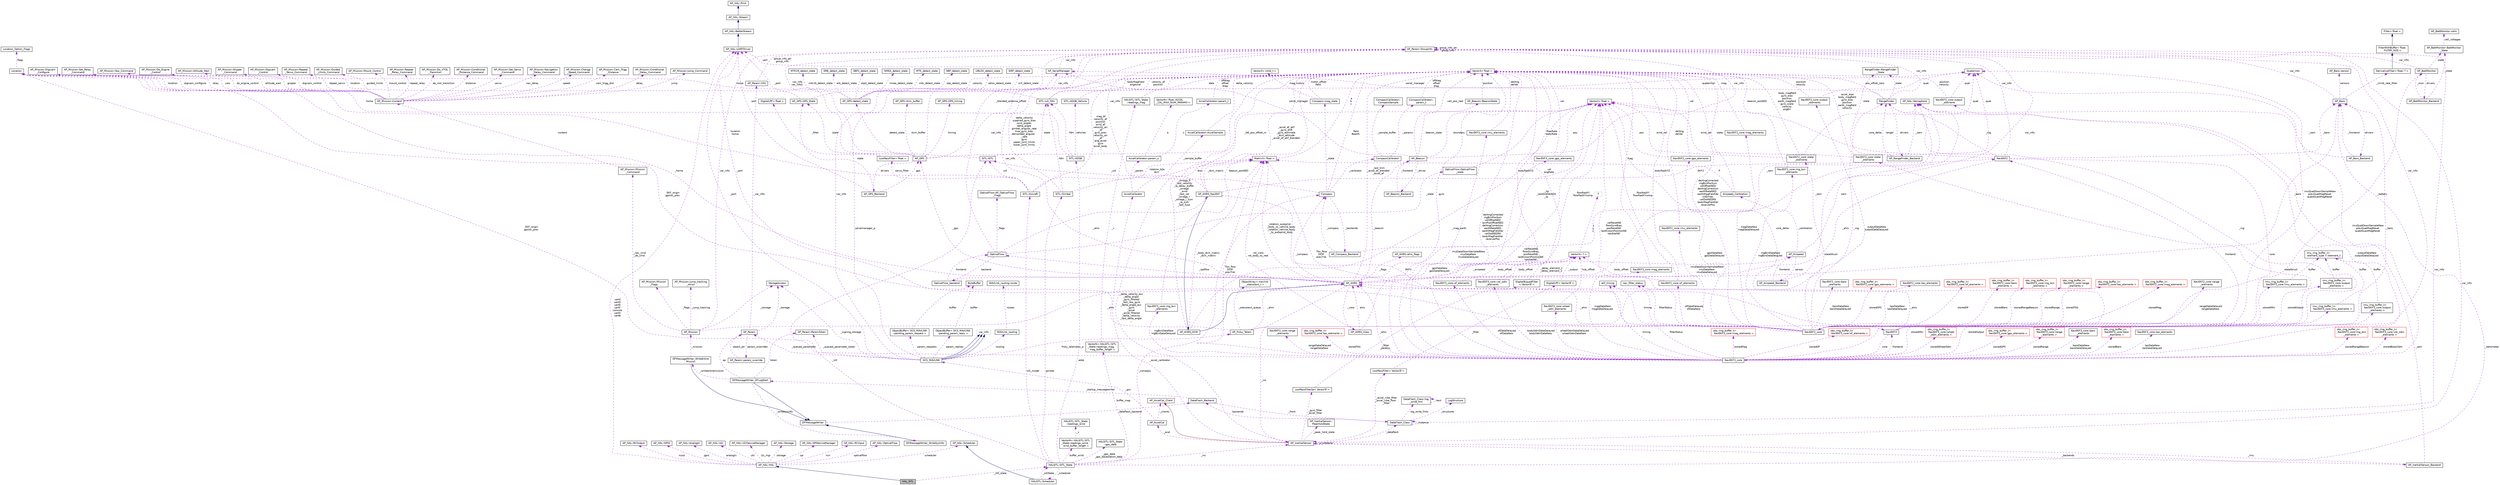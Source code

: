 digraph "HAL_SITL"
{
 // INTERACTIVE_SVG=YES
  edge [fontname="Helvetica",fontsize="10",labelfontname="Helvetica",labelfontsize="10"];
  node [fontname="Helvetica",fontsize="10",shape=record];
  Node1 [label="HAL_SITL",height=0.2,width=0.4,color="black", fillcolor="grey75", style="filled", fontcolor="black"];
  Node2 -> Node1 [dir="back",color="midnightblue",fontsize="10",style="solid",fontname="Helvetica"];
  Node2 [label="AP_HAL::HAL",height=0.2,width=0.4,color="black", fillcolor="white", style="filled",URL="$classAP__HAL_1_1HAL.html"];
  Node3 -> Node2 [dir="back",color="darkorchid3",fontsize="10",style="dashed",label=" util" ,fontname="Helvetica"];
  Node3 [label="AP_HAL::Util",height=0.2,width=0.4,color="black", fillcolor="white", style="filled",URL="$classAP__HAL_1_1Util.html"];
  Node4 -> Node2 [dir="back",color="darkorchid3",fontsize="10",style="dashed",label=" rcin" ,fontname="Helvetica"];
  Node4 [label="AP_HAL::RCInput",height=0.2,width=0.4,color="black", fillcolor="white", style="filled",URL="$classAP__HAL_1_1RCInput.html"];
  Node5 -> Node2 [dir="back",color="darkorchid3",fontsize="10",style="dashed",label=" opticalflow" ,fontname="Helvetica"];
  Node5 [label="AP_HAL::OpticalFlow",height=0.2,width=0.4,color="black", fillcolor="white", style="filled",URL="$classAP__HAL_1_1OpticalFlow.html"];
  Node6 -> Node2 [dir="back",color="darkorchid3",fontsize="10",style="dashed",label=" uartC\nuartD\nuartE\nuartF\nconsole\nuartA\nuartB" ,fontname="Helvetica"];
  Node6 [label="AP_HAL::UARTDriver",height=0.2,width=0.4,color="black", fillcolor="white", style="filled",URL="$classAP__HAL_1_1UARTDriver.html"];
  Node7 -> Node6 [dir="back",color="midnightblue",fontsize="10",style="solid",fontname="Helvetica"];
  Node7 [label="AP_HAL::BetterStream",height=0.2,width=0.4,color="black", fillcolor="white", style="filled",URL="$classAP__HAL_1_1BetterStream.html"];
  Node8 -> Node7 [dir="back",color="midnightblue",fontsize="10",style="solid",fontname="Helvetica"];
  Node8 [label="AP_HAL::Stream",height=0.2,width=0.4,color="black", fillcolor="white", style="filled",URL="$classAP__HAL_1_1Stream.html"];
  Node9 -> Node8 [dir="back",color="midnightblue",fontsize="10",style="solid",fontname="Helvetica"];
  Node9 [label="AP_HAL::Print",height=0.2,width=0.4,color="black", fillcolor="white", style="filled",URL="$classAP__HAL_1_1Print.html"];
  Node10 -> Node2 [dir="back",color="darkorchid3",fontsize="10",style="dashed",label=" rcout" ,fontname="Helvetica"];
  Node10 [label="AP_HAL::RCOutput",height=0.2,width=0.4,color="black", fillcolor="white", style="filled",URL="$classAP__HAL_1_1RCOutput.html"];
  Node11 -> Node2 [dir="back",color="darkorchid3",fontsize="10",style="dashed",label=" gpio" ,fontname="Helvetica"];
  Node11 [label="AP_HAL::GPIO",height=0.2,width=0.4,color="black", fillcolor="white", style="filled",URL="$classAP__HAL_1_1GPIO.html"];
  Node12 -> Node2 [dir="back",color="darkorchid3",fontsize="10",style="dashed",label=" analogin" ,fontname="Helvetica"];
  Node12 [label="AP_HAL::AnalogIn",height=0.2,width=0.4,color="black", fillcolor="white", style="filled",URL="$classAP__HAL_1_1AnalogIn.html"];
  Node13 -> Node2 [dir="back",color="darkorchid3",fontsize="10",style="dashed",label=" scheduler" ,fontname="Helvetica"];
  Node13 [label="AP_HAL::Scheduler",height=0.2,width=0.4,color="black", fillcolor="white", style="filled",URL="$classAP__HAL_1_1Scheduler.html"];
  Node14 -> Node2 [dir="back",color="darkorchid3",fontsize="10",style="dashed",label=" i2c_mgr" ,fontname="Helvetica"];
  Node14 [label="AP_HAL::I2CDeviceManager",height=0.2,width=0.4,color="black", fillcolor="white", style="filled",URL="$classAP__HAL_1_1I2CDeviceManager.html"];
  Node15 -> Node2 [dir="back",color="darkorchid3",fontsize="10",style="dashed",label=" storage" ,fontname="Helvetica"];
  Node15 [label="AP_HAL::Storage",height=0.2,width=0.4,color="black", fillcolor="white", style="filled",URL="$classAP__HAL_1_1Storage.html"];
  Node16 -> Node2 [dir="back",color="darkorchid3",fontsize="10",style="dashed",label=" spi" ,fontname="Helvetica"];
  Node16 [label="AP_HAL::SPIDeviceManager",height=0.2,width=0.4,color="black", fillcolor="white", style="filled",URL="$classAP__HAL_1_1SPIDeviceManager.html"];
  Node17 -> Node1 [dir="back",color="darkorchid3",fontsize="10",style="dashed",label=" _sitl_state" ,fontname="Helvetica"];
  Node17 [label="HALSITL::SITL_State",height=0.2,width=0.4,color="black", fillcolor="white", style="filled",URL="$classHALSITL_1_1SITL__State.html"];
  Node18 -> Node17 [dir="back",color="darkorchid3",fontsize="10",style="dashed",label=" gimbal" ,fontname="Helvetica"];
  Node18 [label="SITL::Gimbal",height=0.2,width=0.4,color="black", fillcolor="white", style="filled",URL="$classSITL_1_1Gimbal.html"];
  Node19 -> Node18 [dir="back",color="darkorchid3",fontsize="10",style="dashed",label=" dcm" ,fontname="Helvetica"];
  Node19 [label="Matrix3\< float \>",height=0.2,width=0.4,color="black", fillcolor="white", style="filled",URL="$classMatrix3.html"];
  Node20 -> Node19 [dir="back",color="darkorchid3",fontsize="10",style="dashed",label=" a\nb\nc" ,fontname="Helvetica"];
  Node20 [label="Vector3\< float \>",height=0.2,width=0.4,color="black", fillcolor="white", style="filled",URL="$classVector3.html"];
  Node20 -> Node18 [dir="back",color="darkorchid3",fontsize="10",style="dashed",label=" delta_velocity\nsupplied_gyro_bias\njoint_angles\ndelta_angle\ngimbal_angular_rate\ntrue_gyro_bias\ndemanded_angular\l_rate\ngyro\nupper_joint_limits\nlower_joint_limits\n..." ,fontname="Helvetica"];
  Node21 -> Node18 [dir="back",color="darkorchid3",fontsize="10",style="dashed",label=" fdm" ,fontname="Helvetica"];
  Node21 [label="SITL::sitl_fdm",height=0.2,width=0.4,color="black", fillcolor="white", style="filled",URL="$structSITL_1_1sitl__fdm.html"];
  Node22 -> Node21 [dir="back",color="darkorchid3",fontsize="10",style="dashed",label=" quaternion" ,fontname="Helvetica"];
  Node22 [label="Quaternion",height=0.2,width=0.4,color="black", fillcolor="white", style="filled",URL="$classQuaternion.html"];
  Node20 -> Node21 [dir="back",color="darkorchid3",fontsize="10",style="dashed",label=" bodyMagField\nangAccel" ,fontname="Helvetica"];
  Node23 -> Node21 [dir="back",color="darkorchid3",fontsize="10",style="dashed",label=" home" ,fontname="Helvetica"];
  Node23 [label="Location",height=0.2,width=0.4,color="black", fillcolor="white", style="filled",URL="$structLocation.html"];
  Node24 -> Node23 [dir="back",color="darkorchid3",fontsize="10",style="dashed",label=" flags" ,fontname="Helvetica"];
  Node24 [label="Location_Option_Flags",height=0.2,width=0.4,color="black", fillcolor="white", style="filled",URL="$structLocation__Option__Flags.html"];
  Node25 -> Node17 [dir="back",color="darkorchid3",fontsize="10",style="dashed",label=" sitl_model" ,fontname="Helvetica"];
  Node25 [label="SITL::Aircraft",height=0.2,width=0.4,color="black", fillcolor="white", style="filled",URL="$classSITL_1_1Aircraft.html"];
  Node19 -> Node25 [dir="back",color="darkorchid3",fontsize="10",style="dashed",label=" rotation_b2e\ndcm" ,fontname="Helvetica"];
  Node26 -> Node25 [dir="back",color="darkorchid3",fontsize="10",style="dashed",label=" servo_filter" ,fontname="Helvetica"];
  Node26 [label="LowPassFilter\< float \>",height=0.2,width=0.4,color="black", fillcolor="white", style="filled",URL="$classLowPassFilter.html"];
  Node27 -> Node26 [dir="back",color="darkorchid3",fontsize="10",style="dashed",label=" _filter" ,fontname="Helvetica"];
  Node27 [label="DigitalLPF\< float \>",height=0.2,width=0.4,color="black", fillcolor="white", style="filled",URL="$classDigitalLPF.html"];
  Node28 -> Node25 [dir="back",color="darkorchid3",fontsize="10",style="dashed",label=" sitl" ,fontname="Helvetica"];
  Node28 [label="SITL::SITL",height=0.2,width=0.4,color="black", fillcolor="white", style="filled",URL="$classSITL_1_1SITL.html"];
  Node29 -> Node28 [dir="back",color="darkorchid3",fontsize="10",style="dashed",label=" var_info\nvar_info2" ,fontname="Helvetica"];
  Node29 [label="AP_Param::GroupInfo",height=0.2,width=0.4,color="black", fillcolor="white", style="filled",URL="$structAP__Param_1_1GroupInfo.html"];
  Node29 -> Node29 [dir="back",color="darkorchid3",fontsize="10",style="dashed",label=" group_info_ptr\ngroup_info" ,fontname="Helvetica"];
  Node21 -> Node28 [dir="back",color="darkorchid3",fontsize="10",style="dashed",label=" state" ,fontname="Helvetica"];
  Node20 -> Node25 [dir="back",color="darkorchid3",fontsize="10",style="dashed",label=" mag_bf\nvelocity_ef\nposition\nwind_ef\nvelocity_air\l_bf\ngyro_prev\nvelocity_air\l_ef\nang_accel\ngyro\naccel_body\n..." ,fontname="Helvetica"];
  Node23 -> Node25 [dir="back",color="darkorchid3",fontsize="10",style="dashed",label=" location\nhome" ,fontname="Helvetica"];
  Node30 -> Node17 [dir="back",color="darkorchid3",fontsize="10",style="dashed",label=" adsb" ,fontname="Helvetica"];
  Node30 [label="SITL::ADSB",height=0.2,width=0.4,color="black", fillcolor="white", style="filled",URL="$classSITL_1_1ADSB.html"];
  Node31 -> Node30 [dir="back",color="darkorchid3",fontsize="10",style="dashed",label=" vehicles" ,fontname="Helvetica"];
  Node31 [label="SITL::ADSB_Vehicle",height=0.2,width=0.4,color="black", fillcolor="white", style="filled",URL="$classSITL_1_1ADSB__Vehicle.html"];
  Node20 -> Node31 [dir="back",color="darkorchid3",fontsize="10",style="dashed",label=" velocity_ef\nposition" ,fontname="Helvetica"];
  Node23 -> Node30 [dir="back",color="darkorchid3",fontsize="10",style="dashed",label=" home" ,fontname="Helvetica"];
  Node21 -> Node30 [dir="back",color="darkorchid3",fontsize="10",style="dashed",label=" fdm" ,fontname="Helvetica"];
  Node32 -> Node17 [dir="back",color="darkorchid3",fontsize="10",style="dashed",label=" buffer_mag" ,fontname="Helvetica"];
  Node32 [label="VectorN\< HALSITL::SITL\l_State::readings_mag,\l mag_buffer_length \>",height=0.2,width=0.4,color="black", fillcolor="white", style="filled",URL="$classVectorN.html"];
  Node33 -> Node32 [dir="back",color="darkorchid3",fontsize="10",style="dashed",label=" _v" ,fontname="Helvetica"];
  Node33 [label="HALSITL::SITL_State\l::readings_mag",height=0.2,width=0.4,color="black", fillcolor="white", style="filled",URL="$structHALSITL_1_1SITL__State_1_1readings__mag.html"];
  Node20 -> Node33 [dir="back",color="darkorchid3",fontsize="10",style="dashed",label=" data" ,fontname="Helvetica"];
  Node34 -> Node17 [dir="back",color="darkorchid3",fontsize="10",style="dashed",label=" _barometer" ,fontname="Helvetica"];
  Node34 [label="AP_Baro",height=0.2,width=0.4,color="black", fillcolor="white", style="filled",URL="$classAP__Baro.html"];
  Node35 -> Node34 [dir="back",color="darkorchid3",fontsize="10",style="dashed",label=" sensors" ,fontname="Helvetica"];
  Node35 [label="AP_Baro::sensor",height=0.2,width=0.4,color="black", fillcolor="white", style="filled",URL="$structAP__Baro_1_1sensor.html"];
  Node36 -> Node34 [dir="back",color="darkorchid3",fontsize="10",style="dashed",label=" _climb_rate_filter" ,fontname="Helvetica"];
  Node36 [label="DerivativeFilter\< float, 7 \>",height=0.2,width=0.4,color="black", fillcolor="white", style="filled",URL="$classDerivativeFilter.html"];
  Node37 -> Node36 [dir="back",color="midnightblue",fontsize="10",style="solid",fontname="Helvetica"];
  Node37 [label="FilterWithBuffer\< float,\l FILTER_SIZE \>",height=0.2,width=0.4,color="black", fillcolor="white", style="filled",URL="$classFilterWithBuffer.html"];
  Node38 -> Node37 [dir="back",color="midnightblue",fontsize="10",style="solid",fontname="Helvetica"];
  Node38 [label="Filter\< float \>",height=0.2,width=0.4,color="black", fillcolor="white", style="filled",URL="$classFilter.html"];
  Node29 -> Node34 [dir="back",color="darkorchid3",fontsize="10",style="dashed",label=" var_info" ,fontname="Helvetica"];
  Node39 -> Node34 [dir="back",color="darkorchid3",fontsize="10",style="dashed",label=" drivers" ,fontname="Helvetica"];
  Node39 [label="AP_Baro_Backend",height=0.2,width=0.4,color="black", fillcolor="white", style="filled",URL="$classAP__Baro__Backend.html"];
  Node34 -> Node39 [dir="back",color="darkorchid3",fontsize="10",style="dashed",label=" _frontend" ,fontname="Helvetica"];
  Node40 -> Node39 [dir="back",color="darkorchid3",fontsize="10",style="dashed",label=" _sem" ,fontname="Helvetica"];
  Node40 [label="AP_HAL::Semaphore",height=0.2,width=0.4,color="black", fillcolor="white", style="filled",URL="$classAP__HAL_1_1Semaphore.html"];
  Node28 -> Node17 [dir="back",color="darkorchid3",fontsize="10",style="dashed",label=" _sitl" ,fontname="Helvetica"];
  Node41 -> Node17 [dir="back",color="darkorchid3",fontsize="10",style="dashed",label=" _scheduler" ,fontname="Helvetica"];
  Node41 [label="HALSITL::Scheduler",height=0.2,width=0.4,color="black", fillcolor="white", style="filled",URL="$classHALSITL_1_1Scheduler.html"];
  Node13 -> Node41 [dir="back",color="midnightblue",fontsize="10",style="solid",fontname="Helvetica"];
  Node17 -> Node41 [dir="back",color="darkorchid3",fontsize="10",style="dashed",label=" _sitlState" ,fontname="Helvetica"];
  Node42 -> Node17 [dir="back",color="darkorchid3",fontsize="10",style="dashed",label=" _ins" ,fontname="Helvetica"];
  Node42 [label="AP_InertialSensor",height=0.2,width=0.4,color="black", fillcolor="white", style="filled",URL="$classAP__InertialSensor.html"];
  Node43 -> Node42 [dir="back",color="firebrick4",fontsize="10",style="solid",fontname="Helvetica"];
  Node43 [label="AP_AccelCal_Client",height=0.2,width=0.4,color="black", fillcolor="white", style="filled",URL="$classAP__AccelCal__Client.html"];
  Node44 -> Node42 [dir="back",color="darkorchid3",fontsize="10",style="dashed",label=" _peak_hold_state" ,fontname="Helvetica"];
  Node44 [label="AP_InertialSensor::\lPeakHoldState",height=0.2,width=0.4,color="black", fillcolor="white", style="filled",URL="$structAP__InertialSensor_1_1PeakHoldState.html"];
  Node45 -> Node42 [dir="back",color="darkorchid3",fontsize="10",style="dashed",label=" _accel_vibe_filter\n_accel_vibe_floor\l_filter" ,fontname="Helvetica"];
  Node45 [label="LowPassFilter\< Vector3f \>",height=0.2,width=0.4,color="black", fillcolor="white", style="filled",URL="$classLowPassFilter.html"];
  Node46 -> Node45 [dir="back",color="darkorchid3",fontsize="10",style="dashed",label=" _filter" ,fontname="Helvetica"];
  Node46 [label="DigitalLPF\< Vector3f \>",height=0.2,width=0.4,color="black", fillcolor="white", style="filled",URL="$classDigitalLPF.html"];
  Node47 -> Node46 [dir="back",color="darkorchid3",fontsize="10",style="dashed",label=" _output" ,fontname="Helvetica"];
  Node47 [label="Vector3\< T \>",height=0.2,width=0.4,color="black", fillcolor="white", style="filled",URL="$classVector3.html"];
  Node48 -> Node47 [dir="back",color="darkorchid3",fontsize="10",style="dashed",label=" x\ny\nz" ,fontname="Helvetica"];
  Node48 [label="T",height=0.2,width=0.4,color="grey75", fillcolor="white", style="filled"];
  Node49 -> Node42 [dir="back",color="darkorchid3",fontsize="10",style="dashed",label=" _backends" ,fontname="Helvetica"];
  Node49 [label="AP_InertialSensor_Backend",height=0.2,width=0.4,color="black", fillcolor="white", style="filled",URL="$classAP__InertialSensor__Backend.html"];
  Node40 -> Node49 [dir="back",color="darkorchid3",fontsize="10",style="dashed",label=" _sem" ,fontname="Helvetica"];
  Node42 -> Node49 [dir="back",color="darkorchid3",fontsize="10",style="dashed",label=" _imu" ,fontname="Helvetica"];
  Node50 -> Node42 [dir="back",color="darkorchid3",fontsize="10",style="dashed",label=" _gyro_filter\n_accel_filter" ,fontname="Helvetica"];
  Node50 [label="LowPassFilter2p\< Vector3f \>",height=0.2,width=0.4,color="black", fillcolor="white", style="filled",URL="$classLowPassFilter2p.html"];
  Node51 -> Node50 [dir="back",color="darkorchid3",fontsize="10",style="dashed",label=" _filter\n_params" ,fontname="Helvetica"];
  Node51 [label="DigitalBiquadFilter\l\< Vector3f \>",height=0.2,width=0.4,color="black", fillcolor="white", style="filled",URL="$classDigitalBiquadFilter.html"];
  Node47 -> Node51 [dir="back",color="darkorchid3",fontsize="10",style="dashed",label=" _delay_element_1\n_delay_element_2" ,fontname="Helvetica"];
  Node52 -> Node42 [dir="back",color="darkorchid3",fontsize="10",style="dashed",label=" _accel_calibrator" ,fontname="Helvetica"];
  Node52 [label="AccelCalibrator",height=0.2,width=0.4,color="black", fillcolor="white", style="filled",URL="$classAccelCalibrator.html"];
  Node53 -> Node52 [dir="back",color="darkorchid3",fontsize="10",style="dashed",label=" _param" ,fontname="Helvetica"];
  Node53 [label="AccelCalibrator::param_u",height=0.2,width=0.4,color="black", fillcolor="white", style="filled",URL="$unionAccelCalibrator_1_1param__u.html"];
  Node54 -> Node53 [dir="back",color="darkorchid3",fontsize="10",style="dashed",label=" s" ,fontname="Helvetica"];
  Node54 [label="AccelCalibrator::param_t",height=0.2,width=0.4,color="black", fillcolor="white", style="filled",URL="$structAccelCalibrator_1_1param__t.html"];
  Node20 -> Node54 [dir="back",color="darkorchid3",fontsize="10",style="dashed",label=" offdiag\noffset\ndiag" ,fontname="Helvetica"];
  Node55 -> Node53 [dir="back",color="darkorchid3",fontsize="10",style="dashed",label=" a" ,fontname="Helvetica"];
  Node55 [label="VectorN\< float, ACCEL\l_CAL_MAX_NUM_PARAMS \>",height=0.2,width=0.4,color="black", fillcolor="white", style="filled",URL="$classVectorN.html"];
  Node56 -> Node52 [dir="back",color="darkorchid3",fontsize="10",style="dashed",label=" _sample_buffer" ,fontname="Helvetica"];
  Node56 [label="AccelCalibrator::AccelSample",height=0.2,width=0.4,color="black", fillcolor="white", style="filled",URL="$structAccelCalibrator_1_1AccelSample.html"];
  Node20 -> Node56 [dir="back",color="darkorchid3",fontsize="10",style="dashed",label=" delta_velocity" ,fontname="Helvetica"];
  Node57 -> Node42 [dir="back",color="darkorchid3",fontsize="10",style="dashed",label=" _dataflash" ,fontname="Helvetica"];
  Node57 [label="DataFlash_Class",height=0.2,width=0.4,color="black", fillcolor="white", style="filled",URL="$classDataFlash__Class.html"];
  Node58 -> Node57 [dir="back",color="darkorchid3",fontsize="10",style="dashed",label=" log_write_fmts" ,fontname="Helvetica"];
  Node58 [label="DataFlash_Class::log\l_write_fmt",height=0.2,width=0.4,color="black", fillcolor="white", style="filled",URL="$structDataFlash__Class_1_1log__write__fmt.html"];
  Node58 -> Node58 [dir="back",color="darkorchid3",fontsize="10",style="dashed",label=" next" ,fontname="Helvetica"];
  Node59 -> Node57 [dir="back",color="darkorchid3",fontsize="10",style="dashed",label=" _structures" ,fontname="Helvetica"];
  Node59 [label="LogStructure",height=0.2,width=0.4,color="black", fillcolor="white", style="filled",URL="$structLogStructure.html"];
  Node57 -> Node57 [dir="back",color="darkorchid3",fontsize="10",style="dashed",label=" _instance" ,fontname="Helvetica"];
  Node60 -> Node57 [dir="back",color="darkorchid3",fontsize="10",style="dashed",label=" backends" ,fontname="Helvetica"];
  Node60 [label="DataFlash_Backend",height=0.2,width=0.4,color="black", fillcolor="white", style="filled",URL="$classDataFlash__Backend.html"];
  Node57 -> Node60 [dir="back",color="darkorchid3",fontsize="10",style="dashed",label=" _front" ,fontname="Helvetica"];
  Node61 -> Node60 [dir="back",color="darkorchid3",fontsize="10",style="dashed",label=" _startup_messagewriter" ,fontname="Helvetica"];
  Node61 [label="DFMessageWriter_DFLogStart",height=0.2,width=0.4,color="black", fillcolor="white", style="filled",URL="$classDFMessageWriter__DFLogStart.html"];
  Node62 -> Node61 [dir="back",color="midnightblue",fontsize="10",style="solid",fontname="Helvetica"];
  Node62 [label="DFMessageWriter",height=0.2,width=0.4,color="black", fillcolor="white", style="filled",URL="$classDFMessageWriter.html"];
  Node60 -> Node62 [dir="back",color="darkorchid3",fontsize="10",style="dashed",label=" _dataflash_backend" ,fontname="Helvetica"];
  Node63 -> Node61 [dir="back",color="darkorchid3",fontsize="10",style="dashed",label=" _writeentiremission" ,fontname="Helvetica"];
  Node63 [label="DFMessageWriter_WriteEntire\lMission",height=0.2,width=0.4,color="black", fillcolor="white", style="filled",URL="$classDFMessageWriter__WriteEntireMission.html"];
  Node62 -> Node63 [dir="back",color="midnightblue",fontsize="10",style="solid",fontname="Helvetica"];
  Node64 -> Node63 [dir="back",color="darkorchid3",fontsize="10",style="dashed",label=" _mission" ,fontname="Helvetica"];
  Node64 [label="AP_Mission",height=0.2,width=0.4,color="black", fillcolor="white", style="filled",URL="$classAP__Mission.html",tooltip="Object managing Mission. "];
  Node65 -> Node64 [dir="back",color="darkorchid3",fontsize="10",style="dashed",label=" _storage" ,fontname="Helvetica"];
  Node65 [label="StorageAccess",height=0.2,width=0.4,color="black", fillcolor="white", style="filled",URL="$classStorageAccess.html"];
  Node66 -> Node64 [dir="back",color="darkorchid3",fontsize="10",style="dashed",label=" _nav_cmd\n_do_cmd" ,fontname="Helvetica"];
  Node66 [label="AP_Mission::Mission\l_Command",height=0.2,width=0.4,color="black", fillcolor="white", style="filled",URL="$structAP__Mission_1_1Mission__Command.html"];
  Node67 -> Node66 [dir="back",color="darkorchid3",fontsize="10",style="dashed",label=" content" ,fontname="Helvetica"];
  Node67 [label="AP_Mission::Content",height=0.2,width=0.4,color="black", fillcolor="white", style="filled",URL="$unionAP__Mission_1_1Content.html"];
  Node68 -> Node67 [dir="back",color="darkorchid3",fontsize="10",style="dashed",label=" guided_limits" ,fontname="Helvetica"];
  Node68 [label="AP_Mission::Guided\l_Limits_Command",height=0.2,width=0.4,color="black", fillcolor="white", style="filled",URL="$structAP__Mission_1_1Guided__Limits__Command.html"];
  Node69 -> Node67 [dir="back",color="darkorchid3",fontsize="10",style="dashed",label=" mount_control" ,fontname="Helvetica"];
  Node69 [label="AP_Mission::Mount_Control",height=0.2,width=0.4,color="black", fillcolor="white", style="filled",URL="$structAP__Mission_1_1Mount__Control.html"];
  Node70 -> Node67 [dir="back",color="darkorchid3",fontsize="10",style="dashed",label=" repeat_relay" ,fontname="Helvetica"];
  Node70 [label="AP_Mission::Repeat\l_Relay_Command",height=0.2,width=0.4,color="black", fillcolor="white", style="filled",URL="$structAP__Mission_1_1Repeat__Relay__Command.html"];
  Node71 -> Node67 [dir="back",color="darkorchid3",fontsize="10",style="dashed",label=" do_vtol_transition" ,fontname="Helvetica"];
  Node71 [label="AP_Mission::Do_VTOL\l_Transition",height=0.2,width=0.4,color="black", fillcolor="white", style="filled",URL="$structAP__Mission_1_1Do__VTOL__Transition.html"];
  Node72 -> Node67 [dir="back",color="darkorchid3",fontsize="10",style="dashed",label=" distance" ,fontname="Helvetica"];
  Node72 [label="AP_Mission::Conditional\l_Distance_Command",height=0.2,width=0.4,color="black", fillcolor="white", style="filled",URL="$structAP__Mission_1_1Conditional__Distance__Command.html"];
  Node73 -> Node67 [dir="back",color="darkorchid3",fontsize="10",style="dashed",label=" servo" ,fontname="Helvetica"];
  Node73 [label="AP_Mission::Set_Servo\l_Command",height=0.2,width=0.4,color="black", fillcolor="white", style="filled",URL="$structAP__Mission_1_1Set__Servo__Command.html"];
  Node74 -> Node67 [dir="back",color="darkorchid3",fontsize="10",style="dashed",label=" nav_delay" ,fontname="Helvetica"];
  Node74 [label="AP_Mission::Navigation\l_Delay_Command",height=0.2,width=0.4,color="black", fillcolor="white", style="filled",URL="$structAP__Mission_1_1Navigation__Delay__Command.html"];
  Node75 -> Node67 [dir="back",color="darkorchid3",fontsize="10",style="dashed",label=" speed" ,fontname="Helvetica"];
  Node75 [label="AP_Mission::Change\l_Speed_Command",height=0.2,width=0.4,color="black", fillcolor="white", style="filled",URL="$structAP__Mission_1_1Change__Speed__Command.html"];
  Node76 -> Node67 [dir="back",color="darkorchid3",fontsize="10",style="dashed",label=" cam_trigg_dist" ,fontname="Helvetica"];
  Node76 [label="AP_Mission::Cam_Trigg\l_Distance",height=0.2,width=0.4,color="black", fillcolor="white", style="filled",URL="$structAP__Mission_1_1Cam__Trigg__Distance.html"];
  Node77 -> Node67 [dir="back",color="darkorchid3",fontsize="10",style="dashed",label=" delay" ,fontname="Helvetica"];
  Node77 [label="AP_Mission::Conditional\l_Delay_Command",height=0.2,width=0.4,color="black", fillcolor="white", style="filled",URL="$structAP__Mission_1_1Conditional__Delay__Command.html"];
  Node78 -> Node67 [dir="back",color="darkorchid3",fontsize="10",style="dashed",label=" jump" ,fontname="Helvetica"];
  Node78 [label="AP_Mission::Jump_Command",height=0.2,width=0.4,color="black", fillcolor="white", style="filled",URL="$structAP__Mission_1_1Jump__Command.html"];
  Node23 -> Node67 [dir="back",color="darkorchid3",fontsize="10",style="dashed",label=" location" ,fontname="Helvetica"];
  Node79 -> Node67 [dir="back",color="darkorchid3",fontsize="10",style="dashed",label=" digicam_configure" ,fontname="Helvetica"];
  Node79 [label="AP_Mission::Digicam\l_Configure",height=0.2,width=0.4,color="black", fillcolor="white", style="filled",URL="$structAP__Mission_1_1Digicam__Configure.html"];
  Node80 -> Node67 [dir="back",color="darkorchid3",fontsize="10",style="dashed",label=" relay" ,fontname="Helvetica"];
  Node80 [label="AP_Mission::Set_Relay\l_Command",height=0.2,width=0.4,color="black", fillcolor="white", style="filled",URL="$structAP__Mission_1_1Set__Relay__Command.html"];
  Node81 -> Node67 [dir="back",color="darkorchid3",fontsize="10",style="dashed",label=" yaw" ,fontname="Helvetica"];
  Node81 [label="AP_Mission::Yaw_Command",height=0.2,width=0.4,color="black", fillcolor="white", style="filled",URL="$structAP__Mission_1_1Yaw__Command.html"];
  Node82 -> Node67 [dir="back",color="darkorchid3",fontsize="10",style="dashed",label=" do_engine_control" ,fontname="Helvetica"];
  Node82 [label="AP_Mission::Do_Engine\l_Control",height=0.2,width=0.4,color="black", fillcolor="white", style="filled",URL="$structAP__Mission_1_1Do__Engine__Control.html"];
  Node83 -> Node67 [dir="back",color="darkorchid3",fontsize="10",style="dashed",label=" altitude_wait" ,fontname="Helvetica"];
  Node83 [label="AP_Mission::Altitude_Wait",height=0.2,width=0.4,color="black", fillcolor="white", style="filled",URL="$structAP__Mission_1_1Altitude__Wait.html"];
  Node84 -> Node67 [dir="back",color="darkorchid3",fontsize="10",style="dashed",label=" gripper" ,fontname="Helvetica"];
  Node84 [label="AP_Mission::Gripper\l_Command",height=0.2,width=0.4,color="black", fillcolor="white", style="filled",URL="$structAP__Mission_1_1Gripper__Command.html"];
  Node85 -> Node67 [dir="back",color="darkorchid3",fontsize="10",style="dashed",label=" digicam_control" ,fontname="Helvetica"];
  Node85 [label="AP_Mission::Digicam\l_Control",height=0.2,width=0.4,color="black", fillcolor="white", style="filled",URL="$structAP__Mission_1_1Digicam__Control.html"];
  Node86 -> Node67 [dir="back",color="darkorchid3",fontsize="10",style="dashed",label=" repeat_servo" ,fontname="Helvetica"];
  Node86 [label="AP_Mission::Repeat\l_Servo_Command",height=0.2,width=0.4,color="black", fillcolor="white", style="filled",URL="$structAP__Mission_1_1Repeat__Servo__Command.html"];
  Node29 -> Node64 [dir="back",color="darkorchid3",fontsize="10",style="dashed",label=" var_info" ,fontname="Helvetica"];
  Node87 -> Node64 [dir="back",color="darkorchid3",fontsize="10",style="dashed",label=" _flags" ,fontname="Helvetica"];
  Node87 [label="AP_Mission::Mission\l_Flags",height=0.2,width=0.4,color="black", fillcolor="white", style="filled",URL="$structAP__Mission_1_1Mission__Flags.html"];
  Node88 -> Node64 [dir="back",color="darkorchid3",fontsize="10",style="dashed",label=" _ahrs" ,fontname="Helvetica"];
  Node88 [label="AP_AHRS",height=0.2,width=0.4,color="black", fillcolor="white", style="filled",URL="$classAP__AHRS.html"];
  Node19 -> Node88 [dir="back",color="darkorchid3",fontsize="10",style="dashed",label=" _rotation_autopilot\l_body_to_vehicle_body\n_rotation_vehicle_body\l_to_autopilot_body" ,fontname="Helvetica"];
  Node89 -> Node88 [dir="back",color="darkorchid3",fontsize="10",style="dashed",label=" _flags" ,fontname="Helvetica"];
  Node89 [label="AP_AHRS::ahrs_flags",height=0.2,width=0.4,color="black", fillcolor="white", style="filled",URL="$structAP__AHRS_1_1ahrs__flags.html"];
  Node34 -> Node88 [dir="back",color="darkorchid3",fontsize="10",style="dashed",label=" _baro" ,fontname="Helvetica"];
  Node90 -> Node88 [dir="back",color="darkorchid3",fontsize="10",style="dashed",label=" _optflow" ,fontname="Helvetica"];
  Node90 [label="OpticalFlow",height=0.2,width=0.4,color="black", fillcolor="white", style="filled",URL="$classOpticalFlow.html"];
  Node91 -> Node90 [dir="back",color="darkorchid3",fontsize="10",style="dashed",label=" _ahrs" ,fontname="Helvetica"];
  Node91 [label="AP_AHRS_NavEKF",height=0.2,width=0.4,color="black", fillcolor="white", style="filled",URL="$classAP__AHRS__NavEKF.html"];
  Node92 -> Node91 [dir="back",color="midnightblue",fontsize="10",style="solid",fontname="Helvetica"];
  Node92 [label="AP_AHRS_DCM",height=0.2,width=0.4,color="black", fillcolor="white", style="filled",URL="$classAP__AHRS__DCM.html"];
  Node88 -> Node92 [dir="back",color="midnightblue",fontsize="10",style="solid",fontname="Helvetica"];
  Node19 -> Node92 [dir="back",color="darkorchid3",fontsize="10",style="dashed",label=" _body_dcm_matrix\n_dcm_matrix" ,fontname="Helvetica"];
  Node20 -> Node92 [dir="back",color="darkorchid3",fontsize="10",style="dashed",label=" _omega_P\n_last_velocity\n_ra_delay_buffer\n_omega\n_wind\n_last_vel\n_omega_I\n_omega_I_sum\n_ra_sum\n_last_fuse\n..." ,fontname="Helvetica"];
  Node93 -> Node92 [dir="back",color="darkorchid3",fontsize="10",style="dashed",label=" _mag_earth" ,fontname="Helvetica"];
  Node93 [label="Vector2\< float \>",height=0.2,width=0.4,color="black", fillcolor="white", style="filled",URL="$structVector2.html"];
  Node19 -> Node91 [dir="back",color="darkorchid3",fontsize="10",style="dashed",label=" _dcm_matrix" ,fontname="Helvetica"];
  Node94 -> Node91 [dir="back",color="darkorchid3",fontsize="10",style="dashed",label=" EKF2" ,fontname="Helvetica"];
  Node94 [label="NavEKF2",height=0.2,width=0.4,color="black", fillcolor="white", style="filled",URL="$classNavEKF2.html"];
  Node34 -> Node94 [dir="back",color="darkorchid3",fontsize="10",style="dashed",label=" _baro" ,fontname="Helvetica"];
  Node29 -> Node94 [dir="back",color="darkorchid3",fontsize="10",style="dashed",label=" var_info" ,fontname="Helvetica"];
  Node93 -> Node94 [dir="back",color="darkorchid3",fontsize="10",style="dashed",label=" core_delta" ,fontname="Helvetica"];
  Node95 -> Node94 [dir="back",color="darkorchid3",fontsize="10",style="dashed",label=" _rng" ,fontname="Helvetica"];
  Node95 [label="RangeFinder",height=0.2,width=0.4,color="black", fillcolor="white", style="filled",URL="$classRangeFinder.html"];
  Node96 -> Node95 [dir="back",color="darkorchid3",fontsize="10",style="dashed",label=" serial_manager" ,fontname="Helvetica"];
  Node96 [label="AP_SerialManager",height=0.2,width=0.4,color="black", fillcolor="white", style="filled",URL="$classAP__SerialManager.html"];
  Node6 -> Node96 [dir="back",color="darkorchid3",fontsize="10",style="dashed",label=" uart" ,fontname="Helvetica"];
  Node29 -> Node96 [dir="back",color="darkorchid3",fontsize="10",style="dashed",label=" var_info" ,fontname="Helvetica"];
  Node97 -> Node95 [dir="back",color="darkorchid3",fontsize="10",style="dashed",label=" state" ,fontname="Helvetica"];
  Node97 [label="RangeFinder::RangeFinder\l_State",height=0.2,width=0.4,color="black", fillcolor="white", style="filled",URL="$structRangeFinder_1_1RangeFinder__State.html"];
  Node29 -> Node95 [dir="back",color="darkorchid3",fontsize="10",style="dashed",label=" var_info" ,fontname="Helvetica"];
  Node20 -> Node95 [dir="back",color="darkorchid3",fontsize="10",style="dashed",label=" pos_offset_zero" ,fontname="Helvetica"];
  Node98 -> Node95 [dir="back",color="darkorchid3",fontsize="10",style="dashed",label=" drivers" ,fontname="Helvetica"];
  Node98 [label="AP_RangeFinder_Backend",height=0.2,width=0.4,color="black", fillcolor="white", style="filled",URL="$classAP__RangeFinder__Backend.html"];
  Node97 -> Node98 [dir="back",color="darkorchid3",fontsize="10",style="dashed",label=" state" ,fontname="Helvetica"];
  Node40 -> Node98 [dir="back",color="darkorchid3",fontsize="10",style="dashed",label=" _sem" ,fontname="Helvetica"];
  Node95 -> Node98 [dir="back",color="darkorchid3",fontsize="10",style="dashed",label=" ranger" ,fontname="Helvetica"];
  Node88 -> Node94 [dir="back",color="darkorchid3",fontsize="10",style="dashed",label=" _ahrs" ,fontname="Helvetica"];
  Node99 -> Node94 [dir="back",color="darkorchid3",fontsize="10",style="dashed",label=" core" ,fontname="Helvetica"];
  Node99 [label="NavEKF2_core",height=0.2,width=0.4,color="black", fillcolor="white", style="filled",URL="$classNavEKF2__core.html"];
  Node100 -> Node99 [dir="back",color="darkorchid3",fontsize="10",style="dashed",label=" magDataNew\nmagDataDelayed" ,fontname="Helvetica"];
  Node100 [label="NavEKF2_core::mag_elements",height=0.2,width=0.4,color="black", fillcolor="white", style="filled",URL="$structNavEKF2__core_1_1mag__elements.html"];
  Node20 -> Node100 [dir="back",color="darkorchid3",fontsize="10",style="dashed",label=" mag" ,fontname="Helvetica"];
  Node19 -> Node99 [dir="back",color="darkorchid3",fontsize="10",style="dashed",label=" Tbn_flow\nDCM\nprevTnb" ,fontname="Helvetica"];
  Node94 -> Node99 [dir="back",color="darkorchid3",fontsize="10",style="dashed",label=" frontend" ,fontname="Helvetica"];
  Node101 -> Node99 [dir="back",color="darkorchid3",fontsize="10",style="dashed",label=" baroDataNew\nbaroDataDelayed" ,fontname="Helvetica"];
  Node101 [label="NavEKF2_core::baro\l_elements",height=0.2,width=0.4,color="black", fillcolor="white", style="filled",URL="$structNavEKF2__core_1_1baro__elements.html"];
  Node102 -> Node99 [dir="back",color="darkorchid3",fontsize="10",style="dashed",label=" storedIMU" ,fontname="Helvetica"];
  Node102 [label="imu_ring_buffer_t\<\l NavEKF2_core::imu_elements \>",height=0.2,width=0.4,color="black", fillcolor="white", style="filled",URL="$classimu__ring__buffer__t.html"];
  Node103 -> Node102 [dir="back",color="darkorchid3",fontsize="10",style="dashed",label=" buffer" ,fontname="Helvetica"];
  Node103 [label="imu_ring_buffer_t\<\l element_type \>::element_t",height=0.2,width=0.4,color="black", fillcolor="white", style="filled",URL="$structimu__ring__buffer__t_1_1element__t.html"];
  Node104 -> Node99 [dir="back",color="darkorchid3",fontsize="10",style="dashed",label=" rngBcnDataNew\nrngBcnDataDelayed" ,fontname="Helvetica"];
  Node104 [label="NavEKF2_core::rng_bcn\l_elements",height=0.2,width=0.4,color="black", fillcolor="white", style="filled",URL="$structNavEKF2__core_1_1rng__bcn__elements.html"];
  Node20 -> Node104 [dir="back",color="darkorchid3",fontsize="10",style="dashed",label=" beacon_posNED" ,fontname="Helvetica"];
  Node105 -> Node99 [dir="back",color="darkorchid3",fontsize="10",style="dashed",label=" ofDataDelayed\nofDataNew" ,fontname="Helvetica"];
  Node105 [label="NavEKF2_core::of_elements",height=0.2,width=0.4,color="black", fillcolor="white", style="filled",URL="$structNavEKF2__core_1_1of__elements.html"];
  Node20 -> Node105 [dir="back",color="darkorchid3",fontsize="10",style="dashed",label=" bodyRadXYZ" ,fontname="Helvetica"];
  Node47 -> Node105 [dir="back",color="darkorchid3",fontsize="10",style="dashed",label=" body_offset" ,fontname="Helvetica"];
  Node93 -> Node105 [dir="back",color="darkorchid3",fontsize="10",style="dashed",label=" flowRadXY\nflowRadXYcomp" ,fontname="Helvetica"];
  Node106 -> Node99 [dir="back",color="darkorchid3",fontsize="10",style="dashed",label=" storedGPS" ,fontname="Helvetica"];
  Node106 [label="obs_ring_buffer_t\<\l NavEKF2_core::gps_elements \>",height=0.2,width=0.4,color="red", fillcolor="white", style="filled",URL="$classobs__ring__buffer__t.html"];
  Node107 -> Node99 [dir="back",color="darkorchid3",fontsize="10",style="dashed",label=" timing" ,fontname="Helvetica"];
  Node107 [label="ekf_timing",height=0.2,width=0.4,color="black", fillcolor="white", style="filled",URL="$structekf__timing.html"];
  Node108 -> Node99 [dir="back",color="darkorchid3",fontsize="10",style="dashed",label=" tasDataNew\ntasDataDelayed" ,fontname="Helvetica"];
  Node108 [label="NavEKF2_core::tas_elements",height=0.2,width=0.4,color="black", fillcolor="white", style="filled",URL="$structNavEKF2__core_1_1tas__elements.html"];
  Node22 -> Node99 [dir="back",color="darkorchid3",fontsize="10",style="dashed",label=" imuQuatDownSampleNew\nprevQuatMagReset\nquatAtLastMagReset" ,fontname="Helvetica"];
  Node109 -> Node99 [dir="back",color="darkorchid3",fontsize="10",style="dashed",label=" stateStruct" ,fontname="Helvetica"];
  Node109 [label="NavEKF2_core::state\l_elements",height=0.2,width=0.4,color="black", fillcolor="white", style="filled",URL="$structNavEKF2__core_1_1state__elements.html"];
  Node22 -> Node109 [dir="back",color="darkorchid3",fontsize="10",style="dashed",label=" quat" ,fontname="Helvetica"];
  Node20 -> Node109 [dir="back",color="darkorchid3",fontsize="10",style="dashed",label=" body_magfield\ngyro_bias\nposition\nearth_magfield\ngyro_scale\nvelocity\nangErr" ,fontname="Helvetica"];
  Node93 -> Node109 [dir="back",color="darkorchid3",fontsize="10",style="dashed",label=" wind_vel" ,fontname="Helvetica"];
  Node110 -> Node99 [dir="back",color="darkorchid3",fontsize="10",style="dashed",label=" storedOF" ,fontname="Helvetica"];
  Node110 [label="obs_ring_buffer_t\<\l NavEKF2_core::of_elements \>",height=0.2,width=0.4,color="red", fillcolor="white", style="filled",URL="$classobs__ring__buffer__t.html"];
  Node111 -> Node99 [dir="back",color="darkorchid3",fontsize="10",style="dashed",label=" imuDataDownSampledNew\nimuDataNew\nimuDataDelayed" ,fontname="Helvetica"];
  Node111 [label="NavEKF2_core::imu_elements",height=0.2,width=0.4,color="black", fillcolor="white", style="filled",URL="$structNavEKF2__core_1_1imu__elements.html"];
  Node20 -> Node111 [dir="back",color="darkorchid3",fontsize="10",style="dashed",label=" delAng\ndelVel" ,fontname="Helvetica"];
  Node20 -> Node99 [dir="back",color="darkorchid3",fontsize="10",style="dashed",label=" delAngCorrected\nrngBcnPosSum\nvelOffsetNED\ndelAngCorrection\nearthRateNED\nearthMagFieldVar\ntiltErrVec\nvelDotNEDfilt\nbodyMagFieldVar\nreceiverPos\n..." ,fontname="Helvetica"];
  Node112 -> Node99 [dir="back",color="darkorchid3",fontsize="10",style="dashed",label=" filterStatus" ,fontname="Helvetica"];
  Node112 [label="nav_filter_status",height=0.2,width=0.4,color="black", fillcolor="white", style="filled",URL="$unionnav__filter__status.html"];
  Node113 -> Node99 [dir="back",color="darkorchid3",fontsize="10",style="dashed",label=" outputDataNew\noutputDataDelayed" ,fontname="Helvetica"];
  Node113 [label="NavEKF2_core::output\l_elements",height=0.2,width=0.4,color="black", fillcolor="white", style="filled",URL="$structNavEKF2__core_1_1output__elements.html"];
  Node22 -> Node113 [dir="back",color="darkorchid3",fontsize="10",style="dashed",label=" quat" ,fontname="Helvetica"];
  Node20 -> Node113 [dir="back",color="darkorchid3",fontsize="10",style="dashed",label=" position\nvelocity" ,fontname="Helvetica"];
  Node114 -> Node99 [dir="back",color="darkorchid3",fontsize="10",style="dashed",label=" gpsDataNew\ngpsDataDelayed" ,fontname="Helvetica"];
  Node114 [label="NavEKF2_core::gps_elements",height=0.2,width=0.4,color="black", fillcolor="white", style="filled",URL="$structNavEKF2__core_1_1gps__elements.html"];
  Node20 -> Node114 [dir="back",color="darkorchid3",fontsize="10",style="dashed",label=" vel" ,fontname="Helvetica"];
  Node93 -> Node114 [dir="back",color="darkorchid3",fontsize="10",style="dashed",label=" pos" ,fontname="Helvetica"];
  Node93 -> Node99 [dir="back",color="darkorchid3",fontsize="10",style="dashed",label=" velResetNE\nflowGyroBias\nposResetNE\nlastKnownPositionNE\nheldVelNE" ,fontname="Helvetica"];
  Node115 -> Node99 [dir="back",color="darkorchid3",fontsize="10",style="dashed",label=" storedBaro" ,fontname="Helvetica"];
  Node115 [label="obs_ring_buffer_t\<\l NavEKF2_core::baro\l_elements \>",height=0.2,width=0.4,color="red", fillcolor="white", style="filled",URL="$classobs__ring__buffer__t.html"];
  Node116 -> Node99 [dir="back",color="darkorchid3",fontsize="10",style="dashed",label=" storedRangeBeacon" ,fontname="Helvetica"];
  Node116 [label="obs_ring_buffer_t\<\l NavEKF2_core::rng_bcn\l_elements \>",height=0.2,width=0.4,color="red", fillcolor="white", style="filled",URL="$classobs__ring__buffer__t.html"];
  Node117 -> Node99 [dir="back",color="darkorchid3",fontsize="10",style="dashed",label=" storedRange" ,fontname="Helvetica"];
  Node117 [label="obs_ring_buffer_t\<\l NavEKF2_core::range\l_elements \>",height=0.2,width=0.4,color="red", fillcolor="white", style="filled",URL="$classobs__ring__buffer__t.html"];
  Node118 -> Node99 [dir="back",color="darkorchid3",fontsize="10",style="dashed",label=" storedTAS" ,fontname="Helvetica"];
  Node118 [label="obs_ring_buffer_t\<\l NavEKF2_core::tas_elements \>",height=0.2,width=0.4,color="red", fillcolor="white", style="filled",URL="$classobs__ring__buffer__t.html"];
  Node88 -> Node99 [dir="back",color="darkorchid3",fontsize="10",style="dashed",label=" _ahrs" ,fontname="Helvetica"];
  Node119 -> Node99 [dir="back",color="darkorchid3",fontsize="10",style="dashed",label=" storedMag" ,fontname="Helvetica"];
  Node119 [label="obs_ring_buffer_t\<\l NavEKF2_core::mag_elements \>",height=0.2,width=0.4,color="red", fillcolor="white", style="filled",URL="$classobs__ring__buffer__t.html"];
  Node120 -> Node99 [dir="back",color="darkorchid3",fontsize="10",style="dashed",label=" rangeDataDelayed\nrangeDataNew" ,fontname="Helvetica"];
  Node120 [label="NavEKF2_core::range\l_elements",height=0.2,width=0.4,color="black", fillcolor="white", style="filled",URL="$structNavEKF2__core_1_1range__elements.html"];
  Node23 -> Node99 [dir="back",color="darkorchid3",fontsize="10",style="dashed",label=" EKF_origin\ngpsloc_prev" ,fontname="Helvetica"];
  Node121 -> Node99 [dir="back",color="darkorchid3",fontsize="10",style="dashed",label=" storedOutput" ,fontname="Helvetica"];
  Node121 [label="imu_ring_buffer_t\<\l NavEKF2_core::output\l_elements \>",height=0.2,width=0.4,color="black", fillcolor="white", style="filled",URL="$classimu__ring__buffer__t.html"];
  Node103 -> Node121 [dir="back",color="darkorchid3",fontsize="10",style="dashed",label=" buffer" ,fontname="Helvetica"];
  Node122 -> Node91 [dir="back",color="darkorchid3",fontsize="10",style="dashed",label=" EKF3" ,fontname="Helvetica"];
  Node122 [label="NavEKF3",height=0.2,width=0.4,color="black", fillcolor="white", style="filled",URL="$classNavEKF3.html"];
  Node123 -> Node122 [dir="back",color="darkorchid3",fontsize="10",style="dashed",label=" core" ,fontname="Helvetica"];
  Node123 [label="NavEKF3_core",height=0.2,width=0.4,color="black", fillcolor="white", style="filled",URL="$classNavEKF3__core.html"];
  Node124 -> Node123 [dir="back",color="darkorchid3",fontsize="10",style="dashed",label=" storedMag" ,fontname="Helvetica"];
  Node124 [label="obs_ring_buffer_t\<\l NavEKF3_core::mag_elements \>",height=0.2,width=0.4,color="red", fillcolor="white", style="filled",URL="$classobs__ring__buffer__t.html"];
  Node125 -> Node123 [dir="back",color="darkorchid3",fontsize="10",style="dashed",label=" outputDataNew\noutputDataDelayed" ,fontname="Helvetica"];
  Node125 [label="NavEKF3_core::output\l_elements",height=0.2,width=0.4,color="black", fillcolor="white", style="filled",URL="$structNavEKF3__core_1_1output__elements.html"];
  Node22 -> Node125 [dir="back",color="darkorchid3",fontsize="10",style="dashed",label=" quat" ,fontname="Helvetica"];
  Node20 -> Node125 [dir="back",color="darkorchid3",fontsize="10",style="dashed",label=" position\nvelocity" ,fontname="Helvetica"];
  Node126 -> Node123 [dir="back",color="darkorchid3",fontsize="10",style="dashed",label=" gpsDataNew\ngpsDataDelayed" ,fontname="Helvetica"];
  Node126 [label="NavEKF3_core::gps_elements",height=0.2,width=0.4,color="black", fillcolor="white", style="filled",URL="$structNavEKF3__core_1_1gps__elements.html"];
  Node20 -> Node126 [dir="back",color="darkorchid3",fontsize="10",style="dashed",label=" vel" ,fontname="Helvetica"];
  Node93 -> Node126 [dir="back",color="darkorchid3",fontsize="10",style="dashed",label=" pos" ,fontname="Helvetica"];
  Node19 -> Node123 [dir="back",color="darkorchid3",fontsize="10",style="dashed",label=" Tbn_flow\nDCM\nprevTnb" ,fontname="Helvetica"];
  Node122 -> Node123 [dir="back",color="darkorchid3",fontsize="10",style="dashed",label=" frontend" ,fontname="Helvetica"];
  Node127 -> Node123 [dir="back",color="darkorchid3",fontsize="10",style="dashed",label=" storedOF" ,fontname="Helvetica"];
  Node127 [label="obs_ring_buffer_t\<\l NavEKF3_core::of_elements \>",height=0.2,width=0.4,color="red", fillcolor="white", style="filled",URL="$classobs__ring__buffer__t.html"];
  Node107 -> Node123 [dir="back",color="darkorchid3",fontsize="10",style="dashed",label=" timing" ,fontname="Helvetica"];
  Node128 -> Node123 [dir="back",color="darkorchid3",fontsize="10",style="dashed",label=" wheelOdmDataDelayed\nwheelOdmDataNew" ,fontname="Helvetica"];
  Node128 [label="NavEKF3_core::wheel\l_odm_elements",height=0.2,width=0.4,color="black", fillcolor="white", style="filled",URL="$structNavEKF3__core_1_1wheel__odm__elements.html"];
  Node47 -> Node128 [dir="back",color="darkorchid3",fontsize="10",style="dashed",label=" hub_offset" ,fontname="Helvetica"];
  Node129 -> Node123 [dir="back",color="darkorchid3",fontsize="10",style="dashed",label=" bodyOdmDataDelayed\nbodyOdmDataNew" ,fontname="Helvetica"];
  Node129 [label="NavEKF3_core::vel_odm\l_elements",height=0.2,width=0.4,color="black", fillcolor="white", style="filled",URL="$structNavEKF3__core_1_1vel__odm__elements.html"];
  Node20 -> Node129 [dir="back",color="darkorchid3",fontsize="10",style="dashed",label=" vel\nangRate" ,fontname="Helvetica"];
  Node47 -> Node129 [dir="back",color="darkorchid3",fontsize="10",style="dashed",label=" body_offset" ,fontname="Helvetica"];
  Node22 -> Node123 [dir="back",color="darkorchid3",fontsize="10",style="dashed",label=" imuQuatDownSampleNew\nprevQuatMagReset\nquatAtLastMagReset" ,fontname="Helvetica"];
  Node130 -> Node123 [dir="back",color="darkorchid3",fontsize="10",style="dashed",label=" storedWheelOdm" ,fontname="Helvetica"];
  Node130 [label="obs_ring_buffer_t\<\l NavEKF3_core::wheel\l_odm_elements \>",height=0.2,width=0.4,color="red", fillcolor="white", style="filled",URL="$classobs__ring__buffer__t.html"];
  Node20 -> Node123 [dir="back",color="darkorchid3",fontsize="10",style="dashed",label=" delAngCorrected\nrngBcnPosSum\nvelOffsetNED\nbcnPosOffsetNED\ndelAngCorrection\nearthRateNED\nearthMagFieldVar\nvelDotNEDfilt\nbodyMagFieldVar\nreceiverPos\n..." ,fontname="Helvetica"];
  Node112 -> Node123 [dir="back",color="darkorchid3",fontsize="10",style="dashed",label=" filterStatus" ,fontname="Helvetica"];
  Node131 -> Node123 [dir="back",color="darkorchid3",fontsize="10",style="dashed",label=" magDataNew\nmagDataDelayed" ,fontname="Helvetica"];
  Node131 [label="NavEKF3_core::mag_elements",height=0.2,width=0.4,color="black", fillcolor="white", style="filled",URL="$structNavEKF3__core_1_1mag__elements.html"];
  Node20 -> Node131 [dir="back",color="darkorchid3",fontsize="10",style="dashed",label=" mag" ,fontname="Helvetica"];
  Node93 -> Node123 [dir="back",color="darkorchid3",fontsize="10",style="dashed",label=" velResetNE\nflowGyroBias\nposResetNE\nlastKnownPositionNE\nheldVelNE" ,fontname="Helvetica"];
  Node132 -> Node123 [dir="back",color="darkorchid3",fontsize="10",style="dashed",label=" storedGPS" ,fontname="Helvetica"];
  Node132 [label="obs_ring_buffer_t\<\l NavEKF3_core::gps_elements \>",height=0.2,width=0.4,color="red", fillcolor="white", style="filled",URL="$classobs__ring__buffer__t.html"];
  Node133 -> Node123 [dir="back",color="darkorchid3",fontsize="10",style="dashed",label=" stateStruct" ,fontname="Helvetica"];
  Node133 [label="NavEKF3_core::state\l_elements",height=0.2,width=0.4,color="black", fillcolor="white", style="filled",URL="$structNavEKF3__core_1_1state__elements.html"];
  Node22 -> Node133 [dir="back",color="darkorchid3",fontsize="10",style="dashed",label=" quat" ,fontname="Helvetica"];
  Node20 -> Node133 [dir="back",color="darkorchid3",fontsize="10",style="dashed",label=" accel_bias\nbody_magfield\ngyro_bias\nposition\nearth_magfield\nvelocity" ,fontname="Helvetica"];
  Node93 -> Node133 [dir="back",color="darkorchid3",fontsize="10",style="dashed",label=" wind_vel" ,fontname="Helvetica"];
  Node134 -> Node123 [dir="back",color="darkorchid3",fontsize="10",style="dashed",label=" storedRange" ,fontname="Helvetica"];
  Node134 [label="obs_ring_buffer_t\<\l NavEKF3_core::range\l_elements \>",height=0.2,width=0.4,color="red", fillcolor="white", style="filled",URL="$classobs__ring__buffer__t.html"];
  Node135 -> Node123 [dir="back",color="darkorchid3",fontsize="10",style="dashed",label=" rngBcnDataNew\nrngBcnDataDelayed" ,fontname="Helvetica"];
  Node135 [label="NavEKF3_core::rng_bcn\l_elements",height=0.2,width=0.4,color="black", fillcolor="white", style="filled",URL="$structNavEKF3__core_1_1rng__bcn__elements.html"];
  Node20 -> Node135 [dir="back",color="darkorchid3",fontsize="10",style="dashed",label=" beacon_posNED" ,fontname="Helvetica"];
  Node136 -> Node123 [dir="back",color="darkorchid3",fontsize="10",style="dashed",label=" baroDataNew\nbaroDataDelayed" ,fontname="Helvetica"];
  Node136 [label="NavEKF3_core::baro\l_elements",height=0.2,width=0.4,color="black", fillcolor="white", style="filled",URL="$structNavEKF3__core_1_1baro__elements.html"];
  Node88 -> Node123 [dir="back",color="darkorchid3",fontsize="10",style="dashed",label=" _ahrs" ,fontname="Helvetica"];
  Node137 -> Node123 [dir="back",color="darkorchid3",fontsize="10",style="dashed",label=" storedBaro" ,fontname="Helvetica"];
  Node137 [label="obs_ring_buffer_t\<\l NavEKF3_core::baro\l_elements \>",height=0.2,width=0.4,color="red", fillcolor="white", style="filled",URL="$classobs__ring__buffer__t.html"];
  Node23 -> Node123 [dir="back",color="darkorchid3",fontsize="10",style="dashed",label=" EKF_origin\ngpsloc_prev" ,fontname="Helvetica"];
  Node138 -> Node123 [dir="back",color="darkorchid3",fontsize="10",style="dashed",label=" tasDataNew\ntasDataDelayed" ,fontname="Helvetica"];
  Node138 [label="NavEKF3_core::tas_elements",height=0.2,width=0.4,color="black", fillcolor="white", style="filled",URL="$structNavEKF3__core_1_1tas__elements.html"];
  Node139 -> Node123 [dir="back",color="darkorchid3",fontsize="10",style="dashed",label=" storedIMU" ,fontname="Helvetica"];
  Node139 [label="imu_ring_buffer_t\<\l NavEKF3_core::imu_elements \>",height=0.2,width=0.4,color="black", fillcolor="white", style="filled",URL="$classimu__ring__buffer__t.html"];
  Node103 -> Node139 [dir="back",color="darkorchid3",fontsize="10",style="dashed",label=" buffer" ,fontname="Helvetica"];
  Node140 -> Node123 [dir="back",color="darkorchid3",fontsize="10",style="dashed",label=" storedRangeBeacon" ,fontname="Helvetica"];
  Node140 [label="obs_ring_buffer_t\<\l NavEKF3_core::rng_bcn\l_elements \>",height=0.2,width=0.4,color="red", fillcolor="white", style="filled",URL="$classobs__ring__buffer__t.html"];
  Node141 -> Node123 [dir="back",color="darkorchid3",fontsize="10",style="dashed",label=" storedBodyOdm" ,fontname="Helvetica"];
  Node141 [label="obs_ring_buffer_t\<\l NavEKF3_core::vel_odm\l_elements \>",height=0.2,width=0.4,color="red", fillcolor="white", style="filled",URL="$classobs__ring__buffer__t.html"];
  Node142 -> Node123 [dir="back",color="darkorchid3",fontsize="10",style="dashed",label=" ofDataDelayed\nofDataNew" ,fontname="Helvetica"];
  Node142 [label="NavEKF3_core::of_elements",height=0.2,width=0.4,color="black", fillcolor="white", style="filled",URL="$structNavEKF3__core_1_1of__elements.html"];
  Node20 -> Node142 [dir="back",color="darkorchid3",fontsize="10",style="dashed",label=" bodyRadXYZ" ,fontname="Helvetica"];
  Node47 -> Node142 [dir="back",color="darkorchid3",fontsize="10",style="dashed",label=" body_offset" ,fontname="Helvetica"];
  Node93 -> Node142 [dir="back",color="darkorchid3",fontsize="10",style="dashed",label=" flowRadXY\nflowRadXYcomp" ,fontname="Helvetica"];
  Node143 -> Node123 [dir="back",color="darkorchid3",fontsize="10",style="dashed",label=" rangeDataDelayed\nrangeDataNew" ,fontname="Helvetica"];
  Node143 [label="NavEKF3_core::range\l_elements",height=0.2,width=0.4,color="black", fillcolor="white", style="filled",URL="$structNavEKF3__core_1_1range__elements.html"];
  Node144 -> Node123 [dir="back",color="darkorchid3",fontsize="10",style="dashed",label=" imuDataDownSampledNew\nimuDataNew\nimuDataDelayed" ,fontname="Helvetica"];
  Node144 [label="NavEKF3_core::imu_elements",height=0.2,width=0.4,color="black", fillcolor="white", style="filled",URL="$structNavEKF3__core_1_1imu__elements.html"];
  Node20 -> Node144 [dir="back",color="darkorchid3",fontsize="10",style="dashed",label=" delAng\ndelVel" ,fontname="Helvetica"];
  Node145 -> Node123 [dir="back",color="darkorchid3",fontsize="10",style="dashed",label=" storedOutput" ,fontname="Helvetica"];
  Node145 [label="imu_ring_buffer_t\<\l NavEKF3_core::output\l_elements \>",height=0.2,width=0.4,color="black", fillcolor="white", style="filled",URL="$classimu__ring__buffer__t.html"];
  Node103 -> Node145 [dir="back",color="darkorchid3",fontsize="10",style="dashed",label=" buffer" ,fontname="Helvetica"];
  Node146 -> Node123 [dir="back",color="darkorchid3",fontsize="10",style="dashed",label=" storedTAS" ,fontname="Helvetica"];
  Node146 [label="obs_ring_buffer_t\<\l NavEKF3_core::tas_elements \>",height=0.2,width=0.4,color="red", fillcolor="white", style="filled",URL="$classobs__ring__buffer__t.html"];
  Node34 -> Node122 [dir="back",color="darkorchid3",fontsize="10",style="dashed",label=" _baro" ,fontname="Helvetica"];
  Node29 -> Node122 [dir="back",color="darkorchid3",fontsize="10",style="dashed",label=" var_info" ,fontname="Helvetica"];
  Node93 -> Node122 [dir="back",color="darkorchid3",fontsize="10",style="dashed",label=" core_delta" ,fontname="Helvetica"];
  Node95 -> Node122 [dir="back",color="darkorchid3",fontsize="10",style="dashed",label=" _rng" ,fontname="Helvetica"];
  Node88 -> Node122 [dir="back",color="darkorchid3",fontsize="10",style="dashed",label=" _ahrs" ,fontname="Helvetica"];
  Node28 -> Node91 [dir="back",color="darkorchid3",fontsize="10",style="dashed",label=" _sitl" ,fontname="Helvetica"];
  Node20 -> Node91 [dir="back",color="darkorchid3",fontsize="10",style="dashed",label=" _accel_ef_ekf\n_gyro_drift\n_gyro_estimate\n_dcm_attitude\n_accel_ef_ekf_blended" ,fontname="Helvetica"];
  Node29 -> Node90 [dir="back",color="darkorchid3",fontsize="10",style="dashed",label=" var_info" ,fontname="Helvetica"];
  Node147 -> Node90 [dir="back",color="darkorchid3",fontsize="10",style="dashed",label=" _state" ,fontname="Helvetica"];
  Node147 [label="OpticalFlow::OpticalFlow\l_state",height=0.2,width=0.4,color="black", fillcolor="white", style="filled",URL="$structOpticalFlow_1_1OpticalFlow__state.html"];
  Node93 -> Node147 [dir="back",color="darkorchid3",fontsize="10",style="dashed",label=" flowRate\nbodyRate" ,fontname="Helvetica"];
  Node148 -> Node90 [dir="back",color="darkorchid3",fontsize="10",style="dashed",label=" backend" ,fontname="Helvetica"];
  Node148 [label="OpticalFlow_backend",height=0.2,width=0.4,color="black", fillcolor="white", style="filled",URL="$classOpticalFlow__backend.html"];
  Node90 -> Node148 [dir="back",color="darkorchid3",fontsize="10",style="dashed",label=" frontend" ,fontname="Helvetica"];
  Node40 -> Node148 [dir="back",color="darkorchid3",fontsize="10",style="dashed",label=" _sem" ,fontname="Helvetica"];
  Node149 -> Node90 [dir="back",color="darkorchid3",fontsize="10",style="dashed",label=" _flags" ,fontname="Helvetica"];
  Node149 [label="OpticalFlow::AP_OpticalFlow\l_Flags",height=0.2,width=0.4,color="black", fillcolor="white", style="filled",URL="$structOpticalFlow_1_1AP__OpticalFlow__Flags.html"];
  Node29 -> Node88 [dir="back",color="darkorchid3",fontsize="10",style="dashed",label=" var_info" ,fontname="Helvetica"];
  Node150 -> Node88 [dir="back",color="darkorchid3",fontsize="10",style="dashed",label=" _view" ,fontname="Helvetica"];
  Node150 [label="AP_AHRS_View",height=0.2,width=0.4,color="black", fillcolor="white", style="filled",URL="$classAP__AHRS__View.html"];
  Node19 -> Node150 [dir="back",color="darkorchid3",fontsize="10",style="dashed",label=" rot_view\nrot_body_to_ned" ,fontname="Helvetica"];
  Node20 -> Node150 [dir="back",color="darkorchid3",fontsize="10",style="dashed",label=" gyro" ,fontname="Helvetica"];
  Node88 -> Node150 [dir="back",color="darkorchid3",fontsize="10",style="dashed",label=" ahrs" ,fontname="Helvetica"];
  Node20 -> Node88 [dir="back",color="darkorchid3",fontsize="10",style="dashed",label=" _last_trim\n_accel_ef_blended\n_accel_ef" ,fontname="Helvetica"];
  Node42 -> Node88 [dir="back",color="darkorchid3",fontsize="10",style="dashed",label=" _ins" ,fontname="Helvetica"];
  Node151 -> Node88 [dir="back",color="darkorchid3",fontsize="10",style="dashed",label=" _airspeed" ,fontname="Helvetica"];
  Node151 [label="AP_Airspeed",height=0.2,width=0.4,color="black", fillcolor="white", style="filled",URL="$classAP__Airspeed.html"];
  Node29 -> Node151 [dir="back",color="darkorchid3",fontsize="10",style="dashed",label=" var_info" ,fontname="Helvetica"];
  Node152 -> Node151 [dir="back",color="darkorchid3",fontsize="10",style="dashed",label=" sensor" ,fontname="Helvetica"];
  Node152 [label="AP_Airspeed_Backend",height=0.2,width=0.4,color="black", fillcolor="white", style="filled",URL="$classAP__Airspeed__Backend.html"];
  Node151 -> Node152 [dir="back",color="darkorchid3",fontsize="10",style="dashed",label=" frontend" ,fontname="Helvetica"];
  Node40 -> Node152 [dir="back",color="darkorchid3",fontsize="10",style="dashed",label=" sem" ,fontname="Helvetica"];
  Node153 -> Node151 [dir="back",color="darkorchid3",fontsize="10",style="dashed",label=" _calibration" ,fontname="Helvetica"];
  Node153 [label="Airspeed_Calibration",height=0.2,width=0.4,color="black", fillcolor="white", style="filled",URL="$classAirspeed__Calibration.html"];
  Node19 -> Node153 [dir="back",color="darkorchid3",fontsize="10",style="dashed",label=" P" ,fontname="Helvetica"];
  Node20 -> Node153 [dir="back",color="darkorchid3",fontsize="10",style="dashed",label=" state" ,fontname="Helvetica"];
  Node93 -> Node88 [dir="back",color="darkorchid3",fontsize="10",style="dashed",label=" _hp\n_lastGndVelADS\n_lp" ,fontname="Helvetica"];
  Node154 -> Node88 [dir="back",color="darkorchid3",fontsize="10",style="dashed",label=" _gps" ,fontname="Helvetica"];
  Node154 [label="AP_GPS",height=0.2,width=0.4,color="black", fillcolor="white", style="filled",URL="$classAP__GPS.html"];
  Node155 -> Node154 [dir="back",color="darkorchid3",fontsize="10",style="dashed",label=" detect_state" ,fontname="Helvetica"];
  Node155 [label="AP_GPS::detect_state",height=0.2,width=0.4,color="black", fillcolor="white", style="filled",URL="$structAP__GPS_1_1detect__state.html"];
  Node156 -> Node155 [dir="back",color="darkorchid3",fontsize="10",style="dashed",label=" sbp_detect_state" ,fontname="Helvetica"];
  Node156 [label="SBP_detect_state",height=0.2,width=0.4,color="black", fillcolor="white", style="filled",URL="$structSBP__detect__state.html"];
  Node157 -> Node155 [dir="back",color="darkorchid3",fontsize="10",style="dashed",label=" ublox_detect_state" ,fontname="Helvetica"];
  Node157 [label="UBLOX_detect_state",height=0.2,width=0.4,color="black", fillcolor="white", style="filled",URL="$structUBLOX__detect__state.html"];
  Node158 -> Node155 [dir="back",color="darkorchid3",fontsize="10",style="dashed",label=" sirf_detect_state" ,fontname="Helvetica"];
  Node158 [label="SIRF_detect_state",height=0.2,width=0.4,color="black", fillcolor="white", style="filled",URL="$structSIRF__detect__state.html"];
  Node159 -> Node155 [dir="back",color="darkorchid3",fontsize="10",style="dashed",label=" mtk19_detect_state" ,fontname="Helvetica"];
  Node159 [label="MTK19_detect_state",height=0.2,width=0.4,color="black", fillcolor="white", style="filled",URL="$structMTK19__detect__state.html"];
  Node160 -> Node155 [dir="back",color="darkorchid3",fontsize="10",style="dashed",label=" erb_detect_state" ,fontname="Helvetica"];
  Node160 [label="ERB_detect_state",height=0.2,width=0.4,color="black", fillcolor="white", style="filled",URL="$structERB__detect__state.html"];
  Node161 -> Node155 [dir="back",color="darkorchid3",fontsize="10",style="dashed",label=" sbp2_detect_state" ,fontname="Helvetica"];
  Node161 [label="SBP2_detect_state",height=0.2,width=0.4,color="black", fillcolor="white", style="filled",URL="$structSBP2__detect__state.html"];
  Node162 -> Node155 [dir="back",color="darkorchid3",fontsize="10",style="dashed",label=" nmea_detect_state" ,fontname="Helvetica"];
  Node162 [label="NMEA_detect_state",height=0.2,width=0.4,color="black", fillcolor="white", style="filled",URL="$structNMEA__detect__state.html"];
  Node163 -> Node155 [dir="back",color="darkorchid3",fontsize="10",style="dashed",label=" mtk_detect_state" ,fontname="Helvetica"];
  Node163 [label="MTK_detect_state",height=0.2,width=0.4,color="black", fillcolor="white", style="filled",URL="$structMTK__detect__state.html"];
  Node164 -> Node154 [dir="back",color="darkorchid3",fontsize="10",style="dashed",label=" timing" ,fontname="Helvetica"];
  Node164 [label="AP_GPS::GPS_timing",height=0.2,width=0.4,color="black", fillcolor="white", style="filled",URL="$structAP__GPS_1_1GPS__timing.html"];
  Node165 -> Node154 [dir="back",color="darkorchid3",fontsize="10",style="dashed",label=" drivers" ,fontname="Helvetica"];
  Node165 [label="AP_GPS_Backend",height=0.2,width=0.4,color="black", fillcolor="white", style="filled",URL="$classAP__GPS__Backend.html"];
  Node6 -> Node165 [dir="back",color="darkorchid3",fontsize="10",style="dashed",label=" port" ,fontname="Helvetica"];
  Node154 -> Node165 [dir="back",color="darkorchid3",fontsize="10",style="dashed",label=" gps" ,fontname="Helvetica"];
  Node166 -> Node165 [dir="back",color="darkorchid3",fontsize="10",style="dashed",label=" state" ,fontname="Helvetica"];
  Node166 [label="AP_GPS::GPS_State",height=0.2,width=0.4,color="black", fillcolor="white", style="filled",URL="$structAP__GPS_1_1GPS__State.html"];
  Node20 -> Node166 [dir="back",color="darkorchid3",fontsize="10",style="dashed",label=" velocity" ,fontname="Helvetica"];
  Node23 -> Node166 [dir="back",color="darkorchid3",fontsize="10",style="dashed",label=" location" ,fontname="Helvetica"];
  Node6 -> Node154 [dir="back",color="darkorchid3",fontsize="10",style="dashed",label=" _port" ,fontname="Helvetica"];
  Node29 -> Node154 [dir="back",color="darkorchid3",fontsize="10",style="dashed",label=" var_info" ,fontname="Helvetica"];
  Node20 -> Node154 [dir="back",color="darkorchid3",fontsize="10",style="dashed",label=" _blended_antenna_offset" ,fontname="Helvetica"];
  Node93 -> Node154 [dir="back",color="darkorchid3",fontsize="10",style="dashed",label=" _NE_pos_offset_m" ,fontname="Helvetica"];
  Node167 -> Node154 [dir="back",color="darkorchid3",fontsize="10",style="dashed",label=" rtcm_buffer" ,fontname="Helvetica"];
  Node167 [label="AP_GPS::rtcm_buffer",height=0.2,width=0.4,color="black", fillcolor="white", style="filled",URL="$structAP__GPS_1_1rtcm__buffer.html"];
  Node166 -> Node154 [dir="back",color="darkorchid3",fontsize="10",style="dashed",label=" state" ,fontname="Helvetica"];
  Node23 -> Node88 [dir="back",color="darkorchid3",fontsize="10",style="dashed",label=" _home" ,fontname="Helvetica"];
  Node168 -> Node88 [dir="back",color="darkorchid3",fontsize="10",style="dashed",label=" _beacon" ,fontname="Helvetica"];
  Node168 [label="AP_Beacon",height=0.2,width=0.4,color="black", fillcolor="white", style="filled",URL="$classAP__Beacon.html"];
  Node96 -> Node168 [dir="back",color="darkorchid3",fontsize="10",style="dashed",label=" serial_manager" ,fontname="Helvetica"];
  Node169 -> Node168 [dir="back",color="darkorchid3",fontsize="10",style="dashed",label=" _driver" ,fontname="Helvetica"];
  Node169 [label="AP_Beacon_Backend",height=0.2,width=0.4,color="black", fillcolor="white", style="filled",URL="$classAP__Beacon__Backend.html"];
  Node168 -> Node169 [dir="back",color="darkorchid3",fontsize="10",style="dashed",label=" _frontend" ,fontname="Helvetica"];
  Node29 -> Node168 [dir="back",color="darkorchid3",fontsize="10",style="dashed",label=" var_info" ,fontname="Helvetica"];
  Node20 -> Node168 [dir="back",color="darkorchid3",fontsize="10",style="dashed",label=" veh_pos_ned" ,fontname="Helvetica"];
  Node93 -> Node168 [dir="back",color="darkorchid3",fontsize="10",style="dashed",label=" boundary" ,fontname="Helvetica"];
  Node170 -> Node168 [dir="back",color="darkorchid3",fontsize="10",style="dashed",label=" beacon_state" ,fontname="Helvetica"];
  Node170 [label="AP_Beacon::BeaconState",height=0.2,width=0.4,color="black", fillcolor="white", style="filled",URL="$structAP__Beacon_1_1BeaconState.html"];
  Node20 -> Node170 [dir="back",color="darkorchid3",fontsize="10",style="dashed",label=" position" ,fontname="Helvetica"];
  Node171 -> Node88 [dir="back",color="darkorchid3",fontsize="10",style="dashed",label=" _compass" ,fontname="Helvetica"];
  Node171 [label="Compass",height=0.2,width=0.4,color="black", fillcolor="white", style="filled",URL="$classCompass.html"];
  Node29 -> Node171 [dir="back",color="darkorchid3",fontsize="10",style="dashed",label=" var_info" ,fontname="Helvetica"];
  Node20 -> Node171 [dir="back",color="darkorchid3",fontsize="10",style="dashed",label=" field\nBearth" ,fontname="Helvetica"];
  Node172 -> Node171 [dir="back",color="darkorchid3",fontsize="10",style="dashed",label=" _calibrator" ,fontname="Helvetica"];
  Node172 [label="CompassCalibrator",height=0.2,width=0.4,color="black", fillcolor="white", style="filled",URL="$classCompassCalibrator.html"];
  Node173 -> Node172 [dir="back",color="darkorchid3",fontsize="10",style="dashed",label=" _params" ,fontname="Helvetica"];
  Node173 [label="CompassCalibrator::\lparam_t",height=0.2,width=0.4,color="black", fillcolor="white", style="filled",URL="$classCompassCalibrator_1_1param__t.html"];
  Node20 -> Node173 [dir="back",color="darkorchid3",fontsize="10",style="dashed",label=" offdiag\noffset\ndiag" ,fontname="Helvetica"];
  Node174 -> Node172 [dir="back",color="darkorchid3",fontsize="10",style="dashed",label=" _sample_buffer" ,fontname="Helvetica"];
  Node174 [label="CompassCalibrator::\lCompassSample",height=0.2,width=0.4,color="black", fillcolor="white", style="filled",URL="$classCompassCalibrator_1_1CompassSample.html"];
  Node175 -> Node171 [dir="back",color="darkorchid3",fontsize="10",style="dashed",label=" _backends" ,fontname="Helvetica"];
  Node175 [label="AP_Compass_Backend",height=0.2,width=0.4,color="black", fillcolor="white", style="filled",URL="$classAP__Compass__Backend.html"];
  Node40 -> Node175 [dir="back",color="darkorchid3",fontsize="10",style="dashed",label=" _sem" ,fontname="Helvetica"];
  Node171 -> Node175 [dir="back",color="darkorchid3",fontsize="10",style="dashed",label=" _compass" ,fontname="Helvetica"];
  Node176 -> Node171 [dir="back",color="darkorchid3",fontsize="10",style="dashed",label=" _state" ,fontname="Helvetica"];
  Node176 [label="Compass::mag_state",height=0.2,width=0.4,color="black", fillcolor="white", style="filled",URL="$structCompass_1_1mag__state.html"];
  Node20 -> Node176 [dir="back",color="darkorchid3",fontsize="10",style="dashed",label=" motor_offset\nfield" ,fontname="Helvetica"];
  Node177 -> Node176 [dir="back",color="darkorchid3",fontsize="10",style="dashed",label=" mag_history" ,fontname="Helvetica"];
  Node177 [label="Vector3\< int16_t \>",height=0.2,width=0.4,color="black", fillcolor="white", style="filled",URL="$classVector3.html"];
  Node178 -> Node64 [dir="back",color="darkorchid3",fontsize="10",style="dashed",label=" _jump_tracking" ,fontname="Helvetica"];
  Node178 [label="AP_Mission::jump_tracking\l_struct",height=0.2,width=0.4,color="black", fillcolor="white", style="filled",URL="$structAP__Mission_1_1jump__tracking__struct.html"];
  Node179 -> Node61 [dir="back",color="darkorchid3",fontsize="10",style="dashed",label=" _writesysinfo" ,fontname="Helvetica"];
  Node179 [label="DFMessageWriter_WriteSysInfo",height=0.2,width=0.4,color="black", fillcolor="white", style="filled",URL="$classDFMessageWriter__WriteSysInfo.html"];
  Node62 -> Node179 [dir="back",color="midnightblue",fontsize="10",style="solid",fontname="Helvetica"];
  Node180 -> Node61 [dir="back",color="darkorchid3",fontsize="10",style="dashed",label=" token" ,fontname="Helvetica"];
  Node180 [label="AP_Param::ParamToken",height=0.2,width=0.4,color="black", fillcolor="white", style="filled",URL="$structAP__Param_1_1ParamToken.html"];
  Node181 -> Node61 [dir="back",color="darkorchid3",fontsize="10",style="dashed",label=" ap" ,fontname="Helvetica"];
  Node181 [label="AP_Param",height=0.2,width=0.4,color="black", fillcolor="white", style="filled",URL="$classAP__Param.html"];
  Node65 -> Node181 [dir="back",color="darkorchid3",fontsize="10",style="dashed",label=" _storage" ,fontname="Helvetica"];
  Node182 -> Node181 [dir="back",color="darkorchid3",fontsize="10",style="dashed",label=" _var_info" ,fontname="Helvetica"];
  Node182 [label="AP_Param::Info",height=0.2,width=0.4,color="black", fillcolor="white", style="filled",URL="$structAP__Param_1_1Info.html"];
  Node29 -> Node182 [dir="back",color="darkorchid3",fontsize="10",style="dashed",label=" group_info_ptr\ngroup_info" ,fontname="Helvetica"];
  Node183 -> Node181 [dir="back",color="darkorchid3",fontsize="10",style="dashed",label=" param_overrides" ,fontname="Helvetica"];
  Node183 [label="AP_Param::param_override",height=0.2,width=0.4,color="black", fillcolor="white", style="filled",URL="$structAP__Param_1_1param__override.html"];
  Node181 -> Node183 [dir="back",color="darkorchid3",fontsize="10",style="dashed",label=" object_ptr" ,fontname="Helvetica"];
  Node29 -> Node57 [dir="back",color="darkorchid3",fontsize="10",style="dashed",label=" var_info" ,fontname="Helvetica"];
  Node29 -> Node42 [dir="back",color="darkorchid3",fontsize="10",style="dashed",label=" var_info" ,fontname="Helvetica"];
  Node42 -> Node42 [dir="back",color="darkorchid3",fontsize="10",style="dashed",label=" _s_instance" ,fontname="Helvetica"];
  Node20 -> Node42 [dir="back",color="darkorchid3",fontsize="10",style="dashed",label=" _delta_velocity_acc\n_delta_angle\n_gyro_filtered\n_last_raw_gyro\n_delta_angle_acc\n_gyro\n_accel\n_accel_filtered\n_delta_velocity\n_last_delta_angle\n..." ,fontname="Helvetica"];
  Node184 -> Node42 [dir="back",color="darkorchid3",fontsize="10",style="dashed",label=" _acal" ,fontname="Helvetica"];
  Node184 [label="AP_AccelCal",height=0.2,width=0.4,color="black", fillcolor="white", style="filled",URL="$classAP__AccelCal.html"];
  Node185 -> Node184 [dir="back",color="darkorchid3",fontsize="10",style="dashed",label=" _gcs" ,fontname="Helvetica"];
  Node185 [label="GCS_MAVLINK",height=0.2,width=0.4,color="black", fillcolor="white", style="filled",URL="$structGCS__MAVLINK.html",tooltip="MAVLink transport control class. "];
  Node186 -> Node185 [dir="back",color="midnightblue",fontsize="10",style="solid",fontname="Helvetica"];
  Node186 [label="var_info",height=0.2,width=0.4,color="grey75", fillcolor="white", style="filled"];
  Node186 -> Node185 [dir="back",color="midnightblue",fontsize="10",style="solid",fontname="Helvetica"];
  Node186 -> Node185 [dir="back",color="midnightblue",fontsize="10",style="solid",fontname="Helvetica"];
  Node65 -> Node185 [dir="back",color="darkorchid3",fontsize="10",style="dashed",label=" _signing_storage" ,fontname="Helvetica"];
  Node96 -> Node185 [dir="back",color="darkorchid3",fontsize="10",style="dashed",label=" serialmanager_p" ,fontname="Helvetica"];
  Node187 -> Node185 [dir="back",color="darkorchid3",fontsize="10",style="dashed",label=" param_replies" ,fontname="Helvetica"];
  Node187 [label="ObjectBuffer\< GCS_MAVLINK\l::pending_param_reply \>",height=0.2,width=0.4,color="black", fillcolor="white", style="filled",URL="$classObjectBuffer.html"];
  Node188 -> Node187 [dir="back",color="darkorchid3",fontsize="10",style="dashed",label=" buffer" ,fontname="Helvetica"];
  Node188 [label="ByteBuffer",height=0.2,width=0.4,color="black", fillcolor="white", style="filled",URL="$classByteBuffer.html"];
  Node189 -> Node185 [dir="back",color="darkorchid3",fontsize="10",style="dashed",label=" param_requests" ,fontname="Helvetica"];
  Node189 [label="ObjectBuffer\< GCS_MAVLINK\l::pending_param_request \>",height=0.2,width=0.4,color="black", fillcolor="white", style="filled",URL="$classObjectBuffer.html"];
  Node188 -> Node189 [dir="back",color="darkorchid3",fontsize="10",style="dashed",label=" buffer" ,fontname="Helvetica"];
  Node180 -> Node185 [dir="back",color="darkorchid3",fontsize="10",style="dashed",label=" _queued_parameter_token" ,fontname="Helvetica"];
  Node190 -> Node185 [dir="back",color="darkorchid3",fontsize="10",style="dashed",label=" routing" ,fontname="Helvetica"];
  Node190 [label="MAVLink_routing",height=0.2,width=0.4,color="black", fillcolor="white", style="filled",URL="$classMAVLink__routing.html"];
  Node191 -> Node190 [dir="back",color="darkorchid3",fontsize="10",style="dashed",label=" routes" ,fontname="Helvetica"];
  Node191 [label="MAVLink_routing::route",height=0.2,width=0.4,color="black", fillcolor="white", style="filled",URL="$structMAVLink__routing_1_1route.html"];
  Node6 -> Node185 [dir="back",color="darkorchid3",fontsize="10",style="dashed",label=" _port" ,fontname="Helvetica"];
  Node181 -> Node185 [dir="back",color="darkorchid3",fontsize="10",style="dashed",label=" _queued_parameter" ,fontname="Helvetica"];
  Node29 -> Node185 [dir="back",color="darkorchid3",fontsize="10",style="dashed",label=" var_info" ,fontname="Helvetica"];
  Node192 -> Node185 [dir="back",color="darkorchid3",fontsize="10",style="dashed",label=" frsky_telemetry_p" ,fontname="Helvetica"];
  Node192 [label="AP_Frsky_Telem",height=0.2,width=0.4,color="black", fillcolor="white", style="filled",URL="$classAP__Frsky__Telem.html"];
  Node193 -> Node192 [dir="back",color="darkorchid3",fontsize="10",style="dashed",label=" _battery" ,fontname="Helvetica"];
  Node193 [label="AP_BattMonitor",height=0.2,width=0.4,color="black", fillcolor="white", style="filled",URL="$classAP__BattMonitor.html"];
  Node29 -> Node193 [dir="back",color="darkorchid3",fontsize="10",style="dashed",label=" var_info" ,fontname="Helvetica"];
  Node194 -> Node193 [dir="back",color="darkorchid3",fontsize="10",style="dashed",label=" state" ,fontname="Helvetica"];
  Node194 [label="AP_BattMonitor::BattMonitor\l_State",height=0.2,width=0.4,color="black", fillcolor="white", style="filled",URL="$structAP__BattMonitor_1_1BattMonitor__State.html"];
  Node195 -> Node194 [dir="back",color="darkorchid3",fontsize="10",style="dashed",label=" cell_voltages" ,fontname="Helvetica"];
  Node195 [label="AP_BattMonitor::cells",height=0.2,width=0.4,color="black", fillcolor="white", style="filled",URL="$structAP__BattMonitor_1_1cells.html"];
  Node196 -> Node193 [dir="back",color="darkorchid3",fontsize="10",style="dashed",label=" drivers" ,fontname="Helvetica"];
  Node196 [label="AP_BattMonitor_Backend",height=0.2,width=0.4,color="black", fillcolor="white", style="filled",URL="$classAP__BattMonitor__Backend.html"];
  Node193 -> Node196 [dir="back",color="darkorchid3",fontsize="10",style="dashed",label=" _mon" ,fontname="Helvetica"];
  Node194 -> Node196 [dir="back",color="darkorchid3",fontsize="10",style="dashed",label=" _state" ,fontname="Helvetica"];
  Node6 -> Node192 [dir="back",color="darkorchid3",fontsize="10",style="dashed",label=" _port" ,fontname="Helvetica"];
  Node95 -> Node192 [dir="back",color="darkorchid3",fontsize="10",style="dashed",label=" _rng" ,fontname="Helvetica"];
  Node88 -> Node192 [dir="back",color="darkorchid3",fontsize="10",style="dashed",label=" _ahrs" ,fontname="Helvetica"];
  Node197 -> Node192 [dir="back",color="darkorchid3",fontsize="10",style="dashed",label=" _statustext_queue" ,fontname="Helvetica"];
  Node197 [label="ObjectArray\< mavlink\l_statustext_t \>",height=0.2,width=0.4,color="black", fillcolor="white", style="filled",URL="$classObjectArray.html"];
  Node43 -> Node184 [dir="back",color="darkorchid3",fontsize="10",style="dashed",label=" _clients" ,fontname="Helvetica"];
  Node198 -> Node17 [dir="back",color="darkorchid3",fontsize="10",style="dashed",label=" _gps_data\n_gps_basestation_data" ,fontname="Helvetica"];
  Node198 [label="HALSITL::SITL_State\l::gps_data",height=0.2,width=0.4,color="black", fillcolor="white", style="filled",URL="$structHALSITL_1_1SITL__State_1_1gps__data.html"];
  Node199 -> Node17 [dir="back",color="darkorchid3",fontsize="10",style="dashed",label=" buffer_wind" ,fontname="Helvetica"];
  Node199 [label="VectorN\< HALSITL::SITL\l_State::readings_wind,\l wind_buffer_length \>",height=0.2,width=0.4,color="black", fillcolor="white", style="filled",URL="$classVectorN.html"];
  Node200 -> Node199 [dir="back",color="darkorchid3",fontsize="10",style="dashed",label=" _v" ,fontname="Helvetica"];
  Node200 [label="HALSITL::SITL_State\l::readings_wind",height=0.2,width=0.4,color="black", fillcolor="white", style="filled",URL="$structHALSITL_1_1SITL__State_1_1readings__wind.html"];
  Node171 -> Node17 [dir="back",color="darkorchid3",fontsize="10",style="dashed",label=" _compass" ,fontname="Helvetica"];
}
